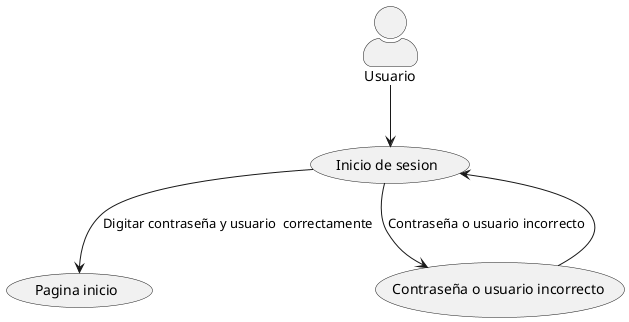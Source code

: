 @startuml CasosDeUso
skinparam actorStyle awesome

:Usuario: as usuario 
(Inicio de sesion) as inicioS
(Pagina inicio) as inicio 
(Contraseña o usuario incorrecto) as Cu


inicioS --> inicio : Digitar contraseña y usuario  correctamente
usuario --> inicioS
inicioS --> Cu : Contraseña o usuario incorrecto 
Cu --> inicioS


@enduml
